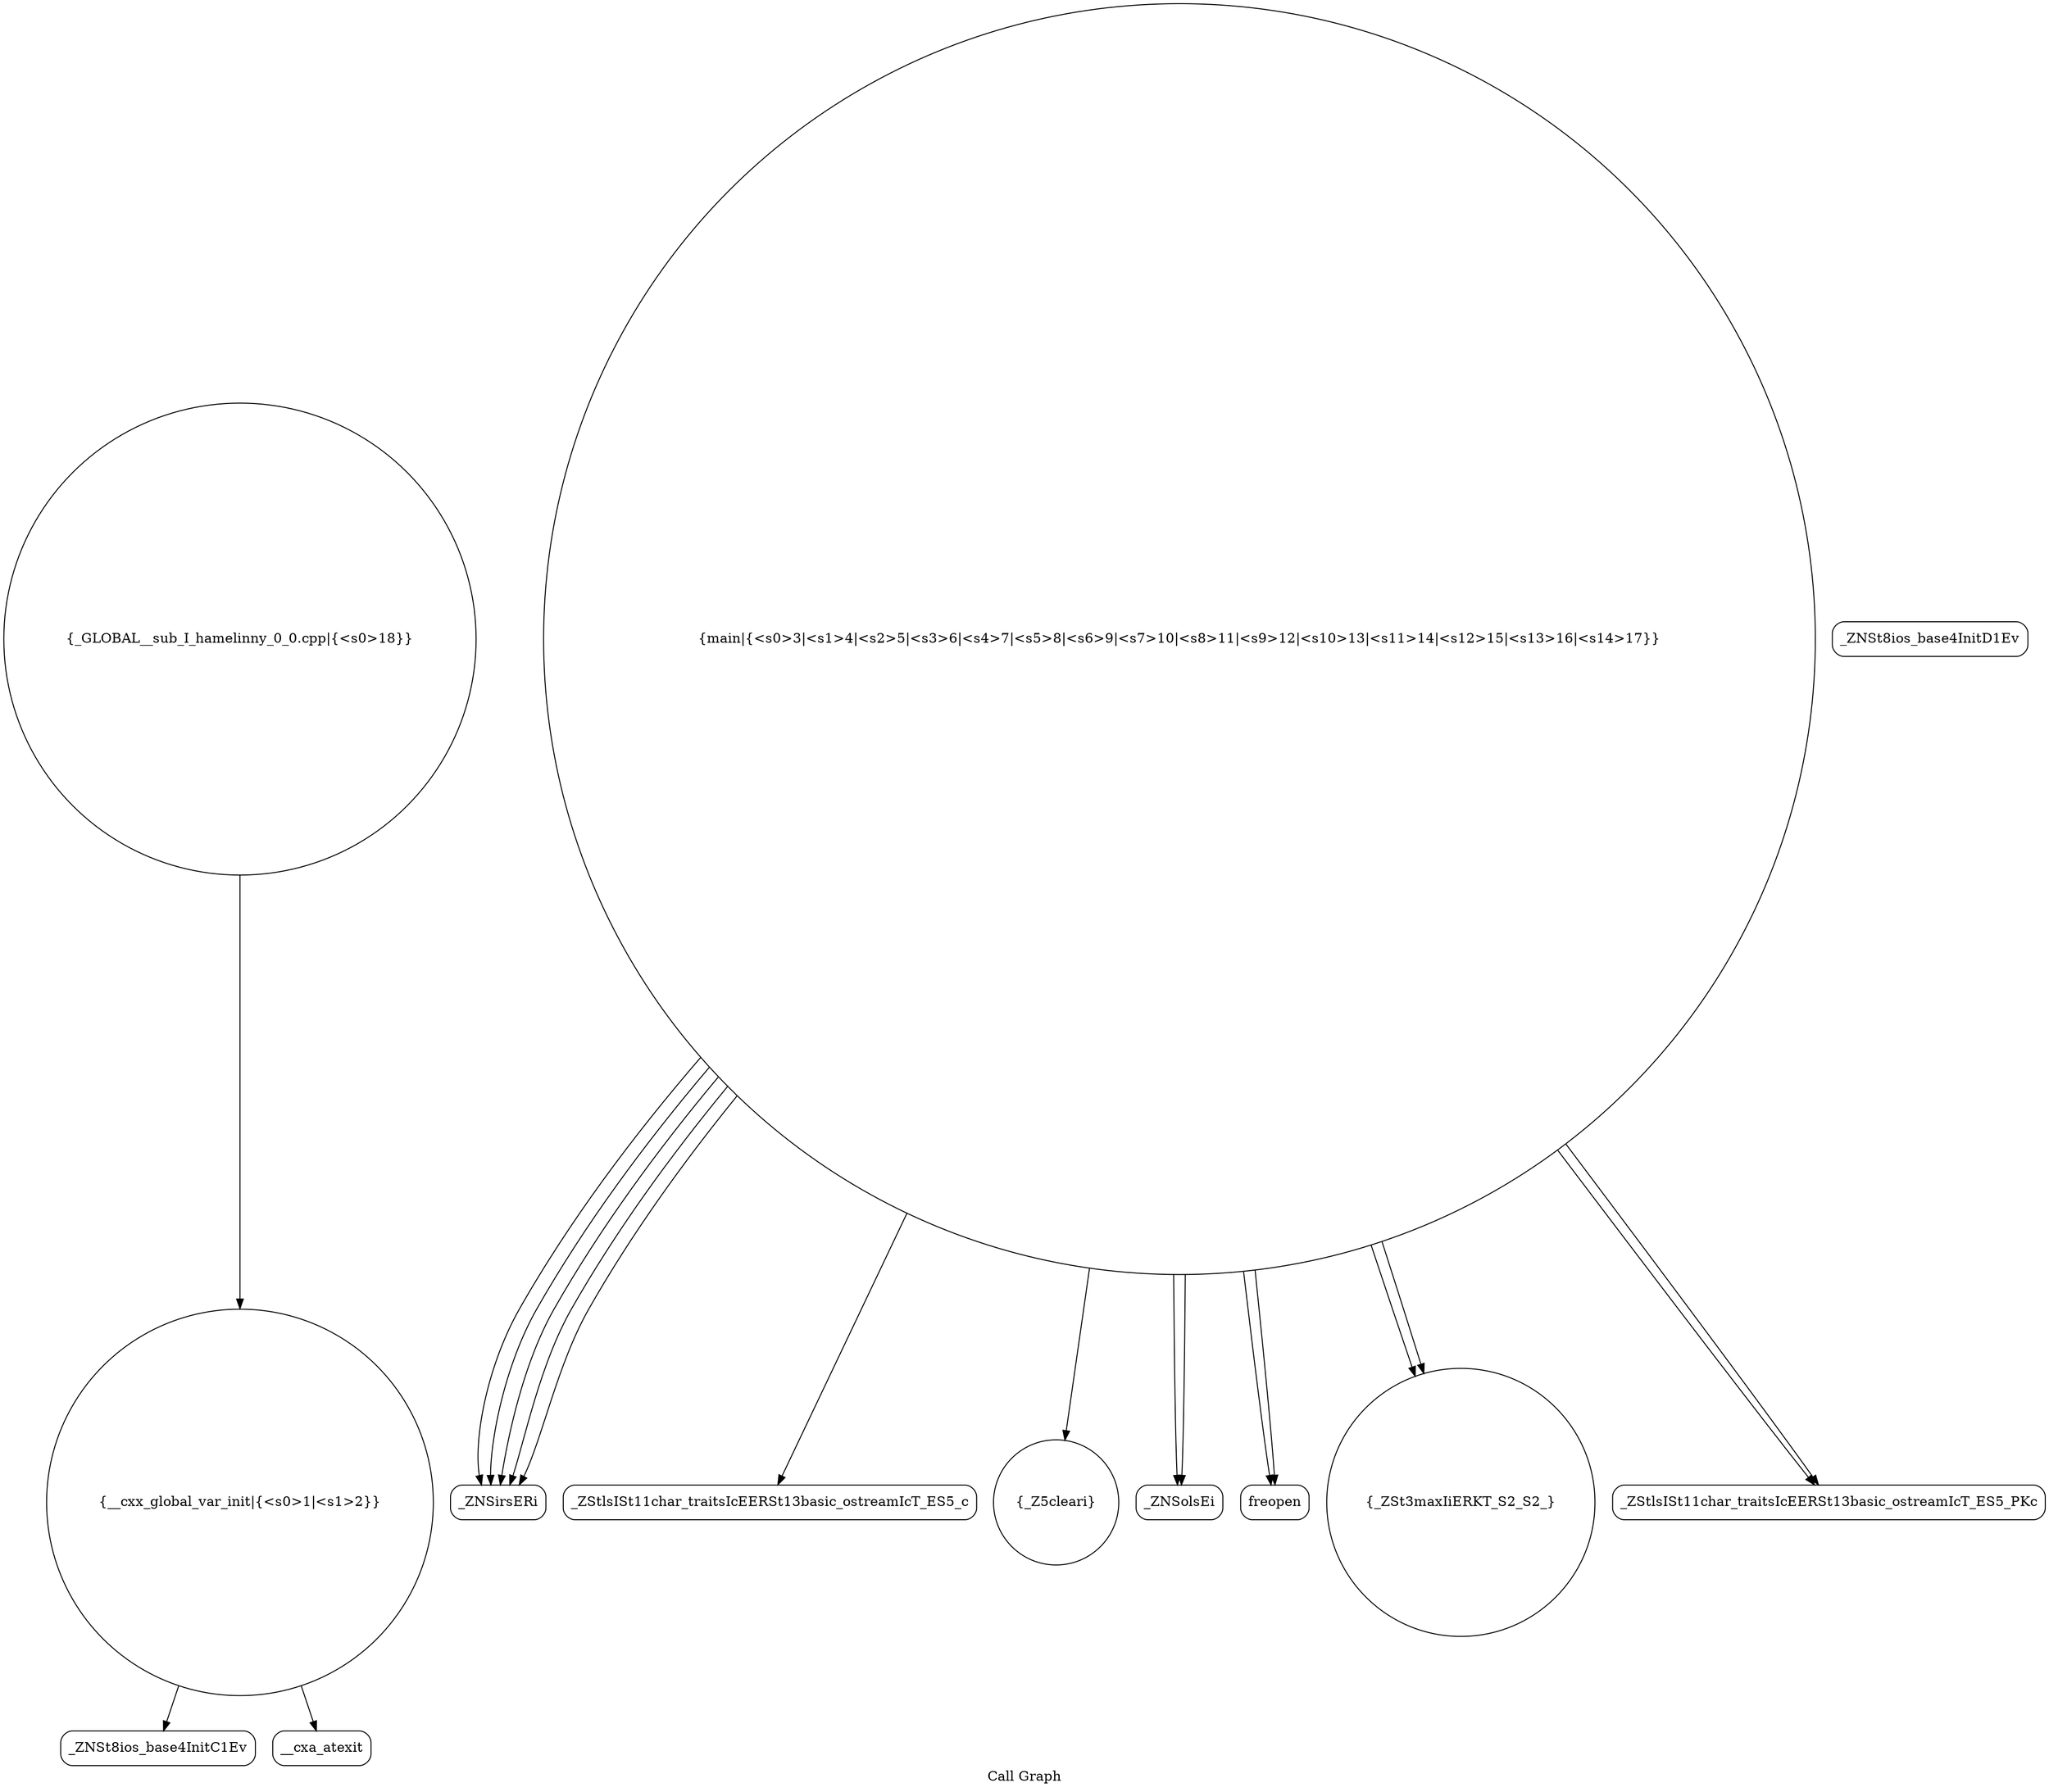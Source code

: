 digraph "Call Graph" {
	label="Call Graph";

	Node0x562de745acf0 [shape=record,shape=circle,label="{__cxx_global_var_init|{<s0>1|<s1>2}}"];
	Node0x562de745acf0:s0 -> Node0x562de745b180[color=black];
	Node0x562de745acf0:s1 -> Node0x562de745b280[color=black];
	Node0x562de745b480 [shape=record,shape=Mrecord,label="{_ZNSirsERi}"];
	Node0x562de745b200 [shape=record,shape=Mrecord,label="{_ZNSt8ios_base4InitD1Ev}"];
	Node0x562de745b580 [shape=record,shape=Mrecord,label="{_ZStlsISt11char_traitsIcEERSt13basic_ostreamIcT_ES5_c}"];
	Node0x562de745b300 [shape=record,shape=circle,label="{_Z5cleari}"];
	Node0x562de745b680 [shape=record,shape=Mrecord,label="{_ZNSolsEi}"];
	Node0x562de745b400 [shape=record,shape=Mrecord,label="{freopen}"];
	Node0x562de745b180 [shape=record,shape=Mrecord,label="{_ZNSt8ios_base4InitC1Ev}"];
	Node0x562de745b500 [shape=record,shape=circle,label="{_ZSt3maxIiERKT_S2_S2_}"];
	Node0x562de745b280 [shape=record,shape=Mrecord,label="{__cxa_atexit}"];
	Node0x562de745b600 [shape=record,shape=Mrecord,label="{_ZStlsISt11char_traitsIcEERSt13basic_ostreamIcT_ES5_PKc}"];
	Node0x562de745b380 [shape=record,shape=circle,label="{main|{<s0>3|<s1>4|<s2>5|<s3>6|<s4>7|<s5>8|<s6>9|<s7>10|<s8>11|<s9>12|<s10>13|<s11>14|<s12>15|<s13>16|<s14>17}}"];
	Node0x562de745b380:s0 -> Node0x562de745b400[color=black];
	Node0x562de745b380:s1 -> Node0x562de745b400[color=black];
	Node0x562de745b380:s2 -> Node0x562de745b480[color=black];
	Node0x562de745b380:s3 -> Node0x562de745b480[color=black];
	Node0x562de745b380:s4 -> Node0x562de745b480[color=black];
	Node0x562de745b380:s5 -> Node0x562de745b300[color=black];
	Node0x562de745b380:s6 -> Node0x562de745b480[color=black];
	Node0x562de745b380:s7 -> Node0x562de745b480[color=black];
	Node0x562de745b380:s8 -> Node0x562de745b500[color=black];
	Node0x562de745b380:s9 -> Node0x562de745b500[color=black];
	Node0x562de745b380:s10 -> Node0x562de745b600[color=black];
	Node0x562de745b380:s11 -> Node0x562de745b680[color=black];
	Node0x562de745b380:s12 -> Node0x562de745b600[color=black];
	Node0x562de745b380:s13 -> Node0x562de745b680[color=black];
	Node0x562de745b380:s14 -> Node0x562de745b580[color=black];
	Node0x562de745b700 [shape=record,shape=circle,label="{_GLOBAL__sub_I_hamelinny_0_0.cpp|{<s0>18}}"];
	Node0x562de745b700:s0 -> Node0x562de745acf0[color=black];
}
